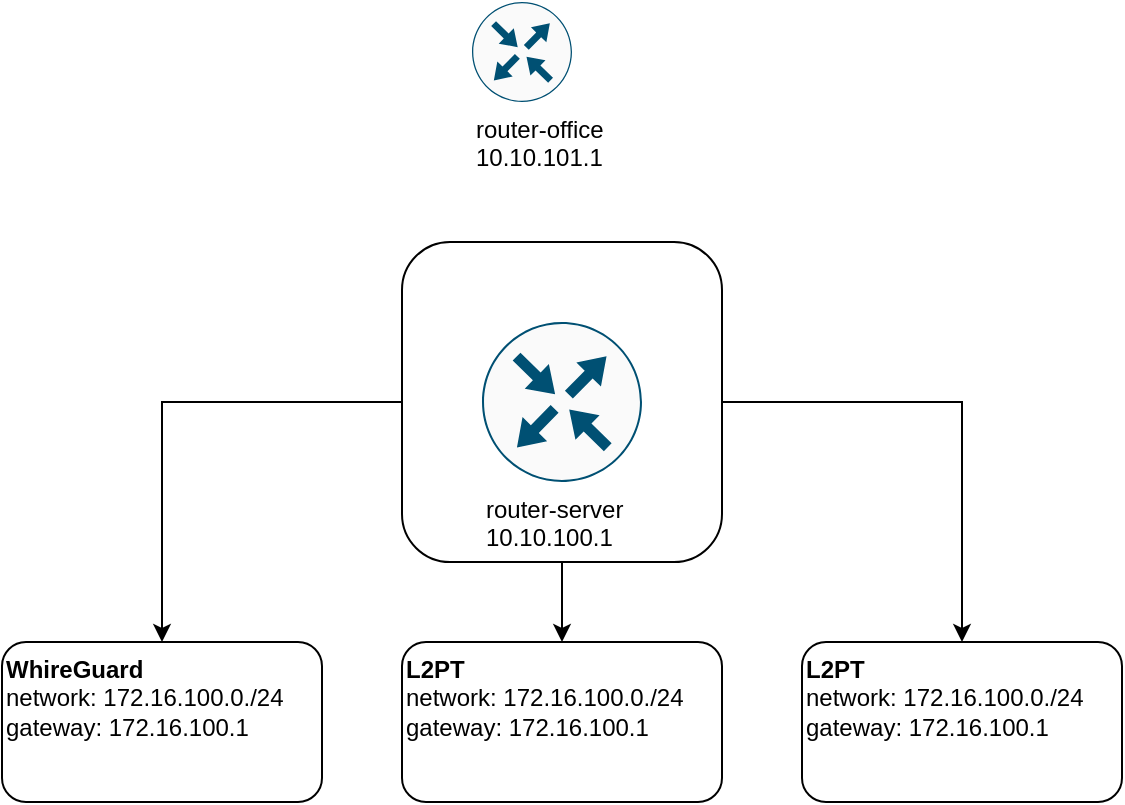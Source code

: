 <mxfile version="16.6.3" type="github"><diagram id="F3NtzQSYsOcFLy4r83rR" name="Page-1"><mxGraphModel dx="1422" dy="762" grid="1" gridSize="10" guides="1" tooltips="1" connect="1" arrows="1" fold="1" page="1" pageScale="1" pageWidth="827" pageHeight="1169" math="0" shadow="0"><root><mxCell id="0"/><mxCell id="1" parent="0"/><mxCell id="hPIB-2XHrbSBjUEn3iMw-6" style="edgeStyle=orthogonalEdgeStyle;rounded=0;orthogonalLoop=1;jettySize=auto;html=1;" edge="1" parent="1" source="hPIB-2XHrbSBjUEn3iMw-1" target="hPIB-2XHrbSBjUEn3iMw-5"><mxGeometry relative="1" as="geometry"/></mxCell><mxCell id="hPIB-2XHrbSBjUEn3iMw-2" value="router-office&lt;br&gt;10.10.101.1" style="sketch=0;points=[[0.5,0,0],[1,0.5,0],[0.5,1,0],[0,0.5,0],[0.145,0.145,0],[0.856,0.145,0],[0.855,0.856,0],[0.145,0.855,0]];verticalLabelPosition=bottom;html=1;verticalAlign=top;aspect=fixed;align=left;pointerEvents=1;shape=mxgraph.cisco19.rect;prIcon=router;fillColor=#FAFAFA;strokeColor=#005073;" vertex="1" parent="1"><mxGeometry x="395" y="120" width="50" height="50" as="geometry"/></mxCell><mxCell id="hPIB-2XHrbSBjUEn3iMw-5" value="&lt;b&gt;WhireGuard&lt;/b&gt;&lt;br&gt;network: 172.16.100.0./24&lt;br&gt;gateway: 172.16.100.1" style="rounded=1;whiteSpace=wrap;html=1;align=left;verticalAlign=top;" vertex="1" parent="1"><mxGeometry x="160" y="440" width="160" height="80" as="geometry"/></mxCell><mxCell id="hPIB-2XHrbSBjUEn3iMw-9" value="" style="group" vertex="1" connectable="0" parent="1"><mxGeometry x="360" y="240" width="160" height="160" as="geometry"/></mxCell><mxCell id="hPIB-2XHrbSBjUEn3iMw-8" value="" style="rounded=1;whiteSpace=wrap;html=1;" vertex="1" parent="hPIB-2XHrbSBjUEn3iMw-9"><mxGeometry width="160" height="160" as="geometry"/></mxCell><mxCell id="hPIB-2XHrbSBjUEn3iMw-1" value="router-server&lt;br&gt;10.10.100.1" style="sketch=0;points=[[0.5,0,0],[1,0.5,0],[0.5,1,0],[0,0.5,0],[0.145,0.145,0],[0.856,0.145,0],[0.855,0.856,0],[0.145,0.855,0]];verticalLabelPosition=bottom;html=1;verticalAlign=top;aspect=fixed;align=left;pointerEvents=1;shape=mxgraph.cisco19.rect;prIcon=router;fillColor=#FAFAFA;strokeColor=#005073;" vertex="1" parent="hPIB-2XHrbSBjUEn3iMw-9"><mxGeometry x="40" y="40" width="80" height="80" as="geometry"/></mxCell><mxCell id="hPIB-2XHrbSBjUEn3iMw-10" value="&lt;b&gt;L2PT&lt;/b&gt;&lt;br&gt;network: 172.16.100.0./24&lt;br&gt;gateway: 172.16.100.1" style="rounded=1;whiteSpace=wrap;html=1;align=left;verticalAlign=top;" vertex="1" parent="1"><mxGeometry x="360" y="440" width="160" height="80" as="geometry"/></mxCell><mxCell id="hPIB-2XHrbSBjUEn3iMw-11" value="&lt;b&gt;L2PT&lt;/b&gt;&lt;br&gt;network: 172.16.100.0./24&lt;br&gt;gateway: 172.16.100.1" style="rounded=1;whiteSpace=wrap;html=1;align=left;verticalAlign=top;" vertex="1" parent="1"><mxGeometry x="560" y="440" width="160" height="80" as="geometry"/></mxCell><mxCell id="hPIB-2XHrbSBjUEn3iMw-14" style="edgeStyle=orthogonalEdgeStyle;rounded=0;orthogonalLoop=1;jettySize=auto;html=1;entryX=0.5;entryY=0;entryDx=0;entryDy=0;" edge="1" parent="1" source="hPIB-2XHrbSBjUEn3iMw-8" target="hPIB-2XHrbSBjUEn3iMw-10"><mxGeometry relative="1" as="geometry"/></mxCell><mxCell id="hPIB-2XHrbSBjUEn3iMw-15" style="edgeStyle=orthogonalEdgeStyle;rounded=0;orthogonalLoop=1;jettySize=auto;html=1;" edge="1" parent="1" source="hPIB-2XHrbSBjUEn3iMw-8" target="hPIB-2XHrbSBjUEn3iMw-11"><mxGeometry relative="1" as="geometry"/></mxCell></root></mxGraphModel></diagram></mxfile>